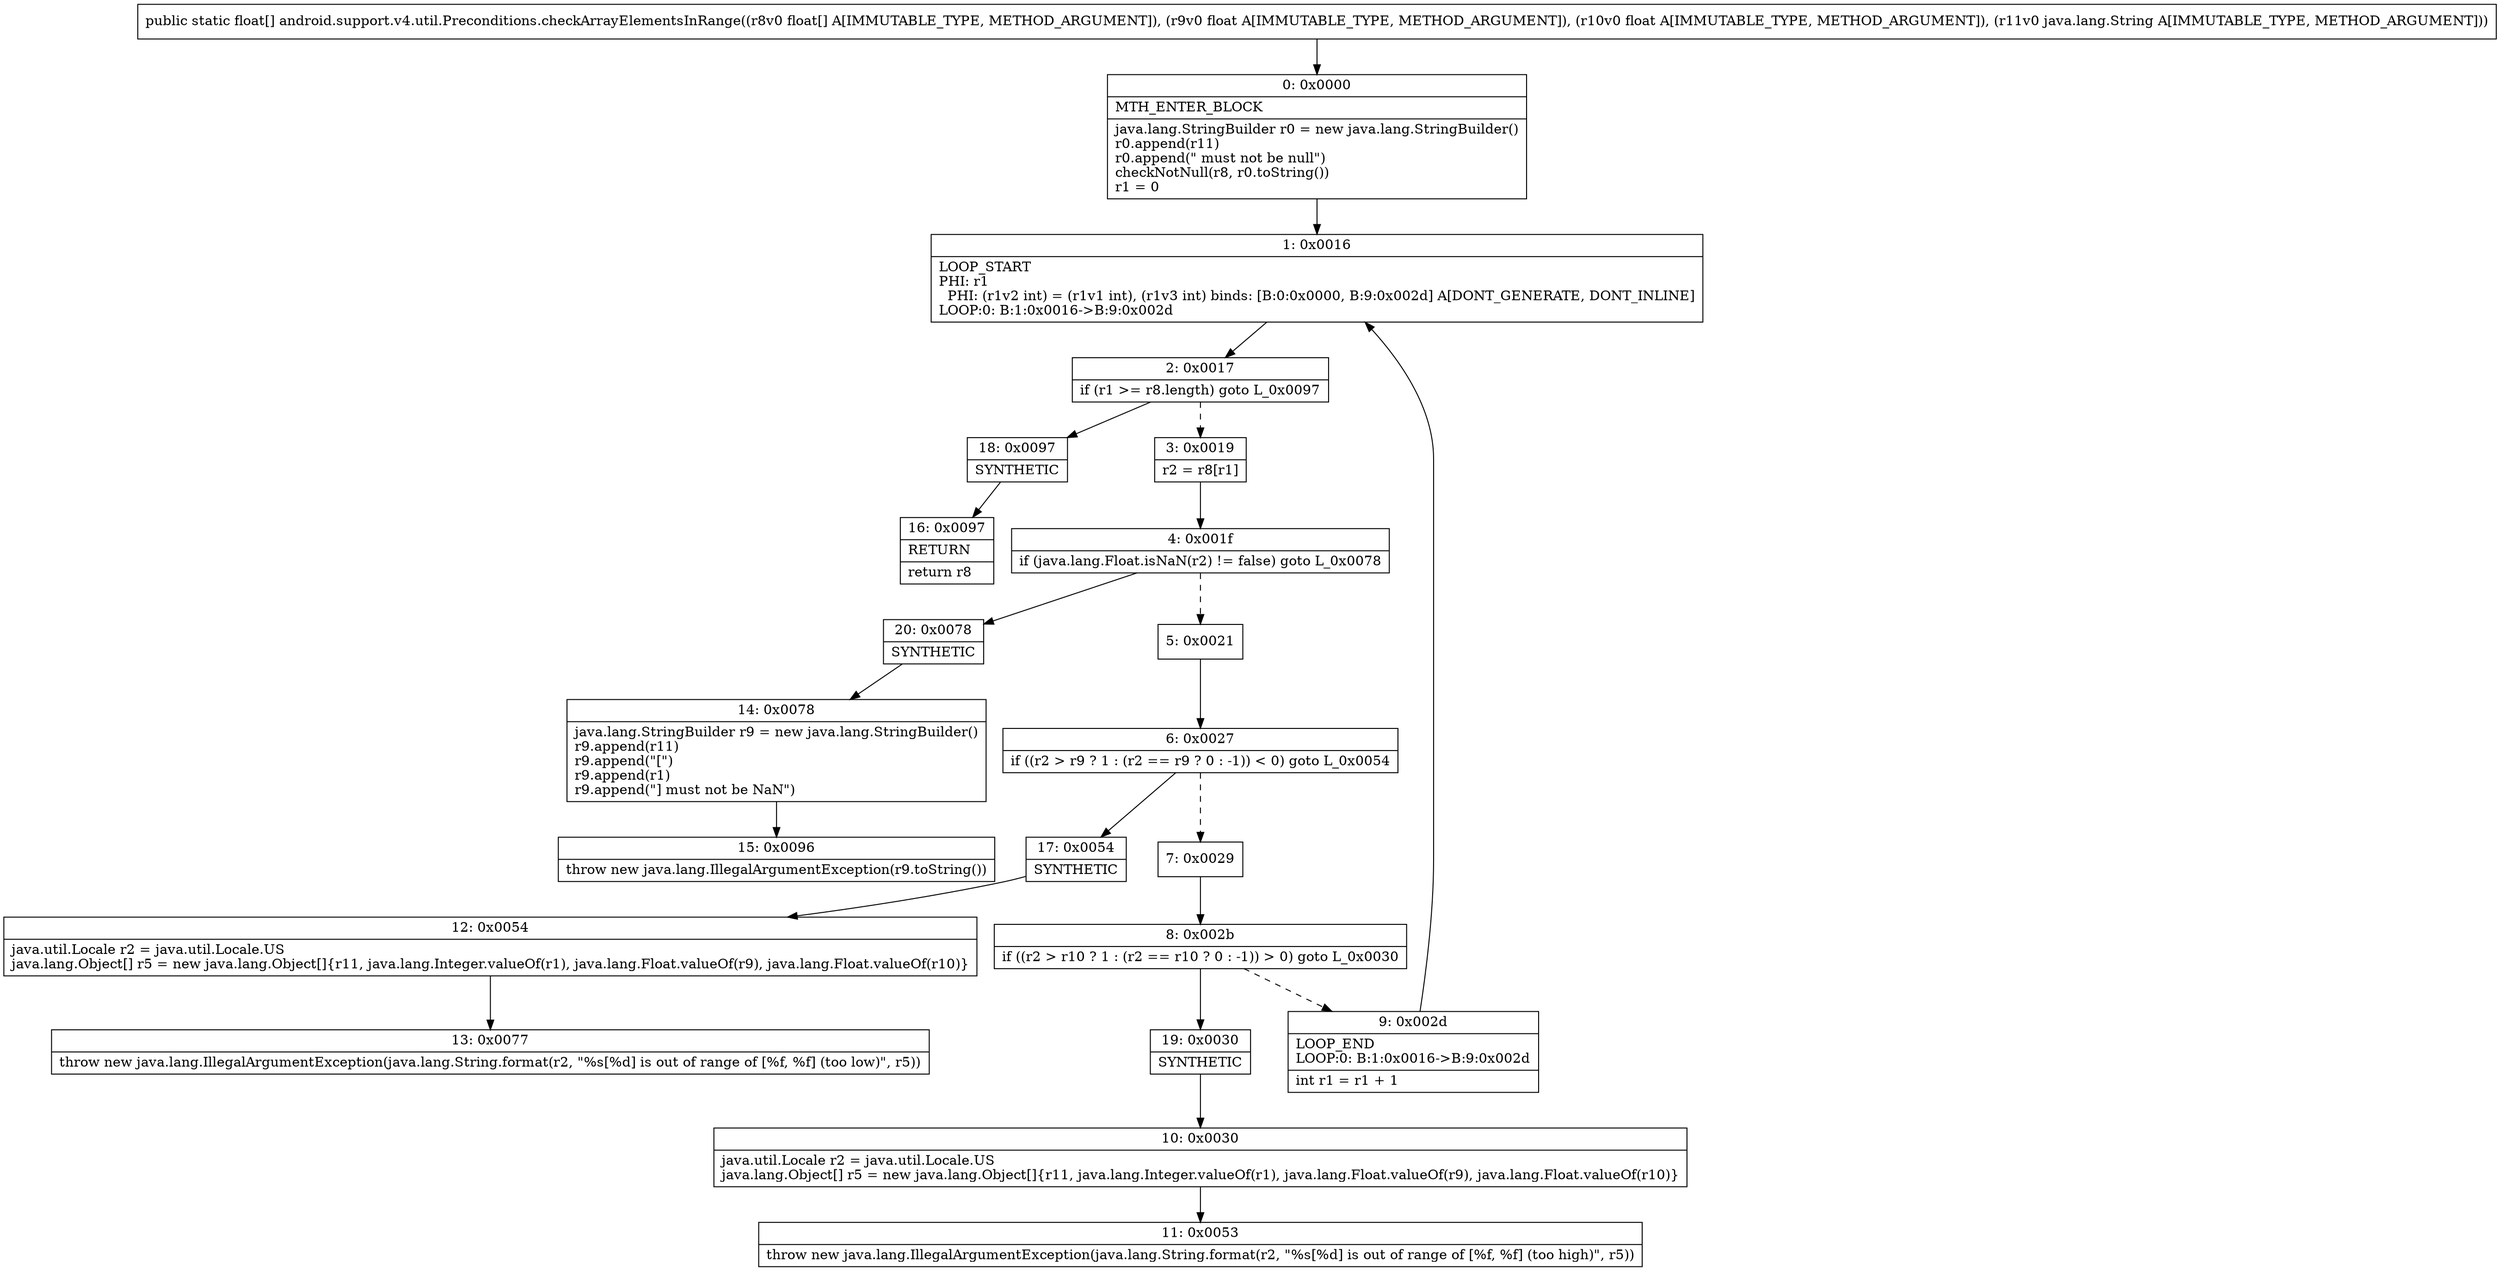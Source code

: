 digraph "CFG forandroid.support.v4.util.Preconditions.checkArrayElementsInRange([FFFLjava\/lang\/String;)[F" {
Node_0 [shape=record,label="{0\:\ 0x0000|MTH_ENTER_BLOCK\l|java.lang.StringBuilder r0 = new java.lang.StringBuilder()\lr0.append(r11)\lr0.append(\" must not be null\")\lcheckNotNull(r8, r0.toString())\lr1 = 0\l}"];
Node_1 [shape=record,label="{1\:\ 0x0016|LOOP_START\lPHI: r1 \l  PHI: (r1v2 int) = (r1v1 int), (r1v3 int) binds: [B:0:0x0000, B:9:0x002d] A[DONT_GENERATE, DONT_INLINE]\lLOOP:0: B:1:0x0016\-\>B:9:0x002d\l}"];
Node_2 [shape=record,label="{2\:\ 0x0017|if (r1 \>= r8.length) goto L_0x0097\l}"];
Node_3 [shape=record,label="{3\:\ 0x0019|r2 = r8[r1]\l}"];
Node_4 [shape=record,label="{4\:\ 0x001f|if (java.lang.Float.isNaN(r2) != false) goto L_0x0078\l}"];
Node_5 [shape=record,label="{5\:\ 0x0021}"];
Node_6 [shape=record,label="{6\:\ 0x0027|if ((r2 \> r9 ? 1 : (r2 == r9 ? 0 : \-1)) \< 0) goto L_0x0054\l}"];
Node_7 [shape=record,label="{7\:\ 0x0029}"];
Node_8 [shape=record,label="{8\:\ 0x002b|if ((r2 \> r10 ? 1 : (r2 == r10 ? 0 : \-1)) \> 0) goto L_0x0030\l}"];
Node_9 [shape=record,label="{9\:\ 0x002d|LOOP_END\lLOOP:0: B:1:0x0016\-\>B:9:0x002d\l|int r1 = r1 + 1\l}"];
Node_10 [shape=record,label="{10\:\ 0x0030|java.util.Locale r2 = java.util.Locale.US\ljava.lang.Object[] r5 = new java.lang.Object[]\{r11, java.lang.Integer.valueOf(r1), java.lang.Float.valueOf(r9), java.lang.Float.valueOf(r10)\}\l}"];
Node_11 [shape=record,label="{11\:\ 0x0053|throw new java.lang.IllegalArgumentException(java.lang.String.format(r2, \"%s[%d] is out of range of [%f, %f] (too high)\", r5))\l}"];
Node_12 [shape=record,label="{12\:\ 0x0054|java.util.Locale r2 = java.util.Locale.US\ljava.lang.Object[] r5 = new java.lang.Object[]\{r11, java.lang.Integer.valueOf(r1), java.lang.Float.valueOf(r9), java.lang.Float.valueOf(r10)\}\l}"];
Node_13 [shape=record,label="{13\:\ 0x0077|throw new java.lang.IllegalArgumentException(java.lang.String.format(r2, \"%s[%d] is out of range of [%f, %f] (too low)\", r5))\l}"];
Node_14 [shape=record,label="{14\:\ 0x0078|java.lang.StringBuilder r9 = new java.lang.StringBuilder()\lr9.append(r11)\lr9.append(\"[\")\lr9.append(r1)\lr9.append(\"] must not be NaN\")\l}"];
Node_15 [shape=record,label="{15\:\ 0x0096|throw new java.lang.IllegalArgumentException(r9.toString())\l}"];
Node_16 [shape=record,label="{16\:\ 0x0097|RETURN\l|return r8\l}"];
Node_17 [shape=record,label="{17\:\ 0x0054|SYNTHETIC\l}"];
Node_18 [shape=record,label="{18\:\ 0x0097|SYNTHETIC\l}"];
Node_19 [shape=record,label="{19\:\ 0x0030|SYNTHETIC\l}"];
Node_20 [shape=record,label="{20\:\ 0x0078|SYNTHETIC\l}"];
MethodNode[shape=record,label="{public static float[] android.support.v4.util.Preconditions.checkArrayElementsInRange((r8v0 float[] A[IMMUTABLE_TYPE, METHOD_ARGUMENT]), (r9v0 float A[IMMUTABLE_TYPE, METHOD_ARGUMENT]), (r10v0 float A[IMMUTABLE_TYPE, METHOD_ARGUMENT]), (r11v0 java.lang.String A[IMMUTABLE_TYPE, METHOD_ARGUMENT])) }"];
MethodNode -> Node_0;
Node_0 -> Node_1;
Node_1 -> Node_2;
Node_2 -> Node_3[style=dashed];
Node_2 -> Node_18;
Node_3 -> Node_4;
Node_4 -> Node_5[style=dashed];
Node_4 -> Node_20;
Node_5 -> Node_6;
Node_6 -> Node_7[style=dashed];
Node_6 -> Node_17;
Node_7 -> Node_8;
Node_8 -> Node_9[style=dashed];
Node_8 -> Node_19;
Node_9 -> Node_1;
Node_10 -> Node_11;
Node_12 -> Node_13;
Node_14 -> Node_15;
Node_17 -> Node_12;
Node_18 -> Node_16;
Node_19 -> Node_10;
Node_20 -> Node_14;
}

